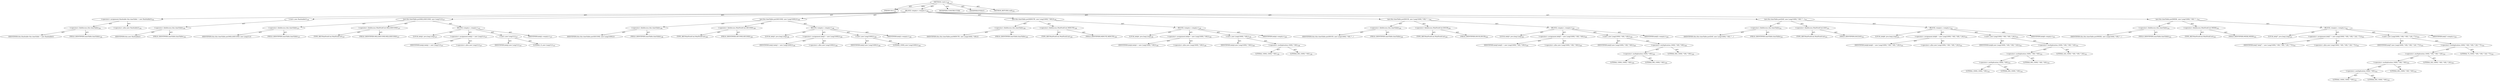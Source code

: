 digraph "&lt;init&gt;" {  
"111669149702" [label = <(METHOD,&lt;init&gt;)<SUB>196</SUB>> ]
"115964117004" [label = <(PARAM,this)<SUB>196</SUB>> ]
"25769803793" [label = <(BLOCK,&lt;empty&gt;,&lt;empty&gt;)<SUB>196</SUB>> ]
"30064771131" [label = <(&lt;operator&gt;.assignment,Hashtable this.timeTable = new Hashtable())<SUB>194</SUB>> ]
"30064771132" [label = <(&lt;operator&gt;.fieldAccess,this.timeTable)<SUB>194</SUB>> ]
"68719476782" [label = <(IDENTIFIER,this,Hashtable this.timeTable = new Hashtable())> ]
"55834574865" [label = <(FIELD_IDENTIFIER,timeTable,timeTable)<SUB>194</SUB>> ]
"30064771133" [label = <(&lt;operator&gt;.alloc,new Hashtable())<SUB>194</SUB>> ]
"30064771134" [label = <(&lt;init&gt;,new Hashtable())<SUB>194</SUB>> ]
"30064771135" [label = <(&lt;operator&gt;.fieldAccess,this.timeTable)<SUB>194</SUB>> ]
"68719476783" [label = <(IDENTIFIER,this,new Hashtable())> ]
"55834574866" [label = <(FIELD_IDENTIFIER,timeTable,timeTable)<SUB>194</SUB>> ]
"30064771136" [label = <(put,this.timeTable.put(MILLISECOND, new Long(1L)))<SUB>197</SUB>> ]
"30064771137" [label = <(&lt;operator&gt;.fieldAccess,this.timeTable)<SUB>197</SUB>> ]
"68719476784" [label = <(IDENTIFIER,this,this.timeTable.put(MILLISECOND, new Long(1L)))> ]
"55834574867" [label = <(FIELD_IDENTIFIER,timeTable,timeTable)<SUB>197</SUB>> ]
"30064771138" [label = <(&lt;operator&gt;.fieldAccess,WaitFor$Unit.MILLISECOND)<SUB>197</SUB>> ]
"180388626433" [label = <(TYPE_REF,WaitFor$Unit,WaitFor$Unit)<SUB>197</SUB>> ]
"55834574868" [label = <(FIELD_IDENTIFIER,MILLISECOND,MILLISECOND)<SUB>197</SUB>> ]
"25769803794" [label = <(BLOCK,&lt;empty&gt;,&lt;empty&gt;)<SUB>197</SUB>> ]
"94489280519" [label = <(LOCAL,$obj2: java.lang.Long)<SUB>197</SUB>> ]
"30064771139" [label = <(&lt;operator&gt;.assignment,$obj2 = new Long(1L))<SUB>197</SUB>> ]
"68719476785" [label = <(IDENTIFIER,$obj2,$obj2 = new Long(1L))<SUB>197</SUB>> ]
"30064771140" [label = <(&lt;operator&gt;.alloc,new Long(1L))<SUB>197</SUB>> ]
"30064771141" [label = <(&lt;init&gt;,new Long(1L))<SUB>197</SUB>> ]
"68719476786" [label = <(IDENTIFIER,$obj2,new Long(1L))<SUB>197</SUB>> ]
"90194313224" [label = <(LITERAL,1L,new Long(1L))<SUB>197</SUB>> ]
"68719476787" [label = <(IDENTIFIER,$obj2,&lt;empty&gt;)<SUB>197</SUB>> ]
"30064771142" [label = <(put,this.timeTable.put(SECOND, new Long(1000L)))<SUB>198</SUB>> ]
"30064771143" [label = <(&lt;operator&gt;.fieldAccess,this.timeTable)<SUB>198</SUB>> ]
"68719476788" [label = <(IDENTIFIER,this,this.timeTable.put(SECOND, new Long(1000L)))> ]
"55834574869" [label = <(FIELD_IDENTIFIER,timeTable,timeTable)<SUB>198</SUB>> ]
"30064771144" [label = <(&lt;operator&gt;.fieldAccess,WaitFor$Unit.SECOND)<SUB>198</SUB>> ]
"180388626434" [label = <(TYPE_REF,WaitFor$Unit,WaitFor$Unit)<SUB>198</SUB>> ]
"55834574870" [label = <(FIELD_IDENTIFIER,SECOND,SECOND)<SUB>198</SUB>> ]
"25769803795" [label = <(BLOCK,&lt;empty&gt;,&lt;empty&gt;)<SUB>198</SUB>> ]
"94489280520" [label = <(LOCAL,$obj3: java.lang.Long)<SUB>198</SUB>> ]
"30064771145" [label = <(&lt;operator&gt;.assignment,$obj3 = new Long(1000L))<SUB>198</SUB>> ]
"68719476789" [label = <(IDENTIFIER,$obj3,$obj3 = new Long(1000L))<SUB>198</SUB>> ]
"30064771146" [label = <(&lt;operator&gt;.alloc,new Long(1000L))<SUB>198</SUB>> ]
"30064771147" [label = <(&lt;init&gt;,new Long(1000L))<SUB>198</SUB>> ]
"68719476790" [label = <(IDENTIFIER,$obj3,new Long(1000L))<SUB>198</SUB>> ]
"90194313225" [label = <(LITERAL,1000L,new Long(1000L))<SUB>198</SUB>> ]
"68719476791" [label = <(IDENTIFIER,$obj3,&lt;empty&gt;)<SUB>198</SUB>> ]
"30064771148" [label = <(put,this.timeTable.put(MINUTE, new Long(1000L * 60L)))<SUB>199</SUB>> ]
"30064771149" [label = <(&lt;operator&gt;.fieldAccess,this.timeTable)<SUB>199</SUB>> ]
"68719476792" [label = <(IDENTIFIER,this,this.timeTable.put(MINUTE, new Long(1000L * 60L)))> ]
"55834574871" [label = <(FIELD_IDENTIFIER,timeTable,timeTable)<SUB>199</SUB>> ]
"30064771150" [label = <(&lt;operator&gt;.fieldAccess,WaitFor$Unit.MINUTE)<SUB>199</SUB>> ]
"180388626435" [label = <(TYPE_REF,WaitFor$Unit,WaitFor$Unit)<SUB>199</SUB>> ]
"55834574872" [label = <(FIELD_IDENTIFIER,MINUTE,MINUTE)<SUB>199</SUB>> ]
"25769803796" [label = <(BLOCK,&lt;empty&gt;,&lt;empty&gt;)<SUB>199</SUB>> ]
"94489280521" [label = <(LOCAL,$obj4: java.lang.Long)<SUB>199</SUB>> ]
"30064771151" [label = <(&lt;operator&gt;.assignment,$obj4 = new Long(1000L * 60L))<SUB>199</SUB>> ]
"68719476793" [label = <(IDENTIFIER,$obj4,$obj4 = new Long(1000L * 60L))<SUB>199</SUB>> ]
"30064771152" [label = <(&lt;operator&gt;.alloc,new Long(1000L * 60L))<SUB>199</SUB>> ]
"30064771153" [label = <(&lt;init&gt;,new Long(1000L * 60L))<SUB>199</SUB>> ]
"68719476794" [label = <(IDENTIFIER,$obj4,new Long(1000L * 60L))<SUB>199</SUB>> ]
"30064771154" [label = <(&lt;operator&gt;.multiplication,1000L * 60L)<SUB>199</SUB>> ]
"90194313226" [label = <(LITERAL,1000L,1000L * 60L)<SUB>199</SUB>> ]
"90194313227" [label = <(LITERAL,60L,1000L * 60L)<SUB>199</SUB>> ]
"68719476795" [label = <(IDENTIFIER,$obj4,&lt;empty&gt;)<SUB>199</SUB>> ]
"30064771155" [label = <(put,this.timeTable.put(HOUR, new Long(1000L * 60L *...)<SUB>200</SUB>> ]
"30064771156" [label = <(&lt;operator&gt;.fieldAccess,this.timeTable)<SUB>200</SUB>> ]
"68719476796" [label = <(IDENTIFIER,this,this.timeTable.put(HOUR, new Long(1000L * 60L *...)> ]
"55834574873" [label = <(FIELD_IDENTIFIER,timeTable,timeTable)<SUB>200</SUB>> ]
"30064771157" [label = <(&lt;operator&gt;.fieldAccess,WaitFor$Unit.HOUR)<SUB>200</SUB>> ]
"180388626436" [label = <(TYPE_REF,WaitFor$Unit,WaitFor$Unit)<SUB>200</SUB>> ]
"55834574874" [label = <(FIELD_IDENTIFIER,HOUR,HOUR)<SUB>200</SUB>> ]
"25769803797" [label = <(BLOCK,&lt;empty&gt;,&lt;empty&gt;)<SUB>200</SUB>> ]
"94489280522" [label = <(LOCAL,$obj5: java.lang.Long)<SUB>200</SUB>> ]
"30064771158" [label = <(&lt;operator&gt;.assignment,$obj5 = new Long(1000L * 60L * 60L))<SUB>200</SUB>> ]
"68719476797" [label = <(IDENTIFIER,$obj5,$obj5 = new Long(1000L * 60L * 60L))<SUB>200</SUB>> ]
"30064771159" [label = <(&lt;operator&gt;.alloc,new Long(1000L * 60L * 60L))<SUB>200</SUB>> ]
"30064771160" [label = <(&lt;init&gt;,new Long(1000L * 60L * 60L))<SUB>200</SUB>> ]
"68719476798" [label = <(IDENTIFIER,$obj5,new Long(1000L * 60L * 60L))<SUB>200</SUB>> ]
"30064771161" [label = <(&lt;operator&gt;.multiplication,1000L * 60L * 60L)<SUB>200</SUB>> ]
"30064771162" [label = <(&lt;operator&gt;.multiplication,1000L * 60L)<SUB>200</SUB>> ]
"90194313228" [label = <(LITERAL,1000L,1000L * 60L)<SUB>200</SUB>> ]
"90194313229" [label = <(LITERAL,60L,1000L * 60L)<SUB>200</SUB>> ]
"90194313230" [label = <(LITERAL,60L,1000L * 60L * 60L)<SUB>200</SUB>> ]
"68719476799" [label = <(IDENTIFIER,$obj5,&lt;empty&gt;)<SUB>200</SUB>> ]
"30064771163" [label = <(put,this.timeTable.put(DAY, new Long(1000L * 60L * ...)<SUB>201</SUB>> ]
"30064771164" [label = <(&lt;operator&gt;.fieldAccess,this.timeTable)<SUB>201</SUB>> ]
"68719476800" [label = <(IDENTIFIER,this,this.timeTable.put(DAY, new Long(1000L * 60L * ...)> ]
"55834574875" [label = <(FIELD_IDENTIFIER,timeTable,timeTable)<SUB>201</SUB>> ]
"30064771165" [label = <(&lt;operator&gt;.fieldAccess,WaitFor$Unit.DAY)<SUB>201</SUB>> ]
"180388626437" [label = <(TYPE_REF,WaitFor$Unit,WaitFor$Unit)<SUB>201</SUB>> ]
"55834574876" [label = <(FIELD_IDENTIFIER,DAY,DAY)<SUB>201</SUB>> ]
"25769803798" [label = <(BLOCK,&lt;empty&gt;,&lt;empty&gt;)<SUB>201</SUB>> ]
"94489280523" [label = <(LOCAL,$obj6: java.lang.Long)<SUB>201</SUB>> ]
"30064771166" [label = <(&lt;operator&gt;.assignment,$obj6 = new Long(1000L * 60L * 60L * 24L))<SUB>201</SUB>> ]
"68719476801" [label = <(IDENTIFIER,$obj6,$obj6 = new Long(1000L * 60L * 60L * 24L))<SUB>201</SUB>> ]
"30064771167" [label = <(&lt;operator&gt;.alloc,new Long(1000L * 60L * 60L * 24L))<SUB>201</SUB>> ]
"30064771168" [label = <(&lt;init&gt;,new Long(1000L * 60L * 60L * 24L))<SUB>201</SUB>> ]
"68719476802" [label = <(IDENTIFIER,$obj6,new Long(1000L * 60L * 60L * 24L))<SUB>201</SUB>> ]
"30064771169" [label = <(&lt;operator&gt;.multiplication,1000L * 60L * 60L * 24L)<SUB>201</SUB>> ]
"30064771170" [label = <(&lt;operator&gt;.multiplication,1000L * 60L * 60L)<SUB>201</SUB>> ]
"30064771171" [label = <(&lt;operator&gt;.multiplication,1000L * 60L)<SUB>201</SUB>> ]
"90194313231" [label = <(LITERAL,1000L,1000L * 60L)<SUB>201</SUB>> ]
"90194313232" [label = <(LITERAL,60L,1000L * 60L)<SUB>201</SUB>> ]
"90194313233" [label = <(LITERAL,60L,1000L * 60L * 60L)<SUB>201</SUB>> ]
"90194313234" [label = <(LITERAL,24L,1000L * 60L * 60L * 24L)<SUB>201</SUB>> ]
"68719476803" [label = <(IDENTIFIER,$obj6,&lt;empty&gt;)<SUB>201</SUB>> ]
"30064771172" [label = <(put,this.timeTable.put(WEEK, new Long(1000L * 60L *...)<SUB>202</SUB>> ]
"30064771173" [label = <(&lt;operator&gt;.fieldAccess,this.timeTable)<SUB>202</SUB>> ]
"68719476804" [label = <(IDENTIFIER,this,this.timeTable.put(WEEK, new Long(1000L * 60L *...)> ]
"55834574877" [label = <(FIELD_IDENTIFIER,timeTable,timeTable)<SUB>202</SUB>> ]
"30064771174" [label = <(&lt;operator&gt;.fieldAccess,WaitFor$Unit.WEEK)<SUB>202</SUB>> ]
"180388626438" [label = <(TYPE_REF,WaitFor$Unit,WaitFor$Unit)<SUB>202</SUB>> ]
"55834574878" [label = <(FIELD_IDENTIFIER,WEEK,WEEK)<SUB>202</SUB>> ]
"25769803799" [label = <(BLOCK,&lt;empty&gt;,&lt;empty&gt;)<SUB>202</SUB>> ]
"94489280524" [label = <(LOCAL,$obj7: java.lang.Long)<SUB>202</SUB>> ]
"30064771175" [label = <(&lt;operator&gt;.assignment,$obj7 = new Long(1000L * 60L * 60L * 24L * 7L))<SUB>202</SUB>> ]
"68719476805" [label = <(IDENTIFIER,$obj7,$obj7 = new Long(1000L * 60L * 60L * 24L * 7L))<SUB>202</SUB>> ]
"30064771176" [label = <(&lt;operator&gt;.alloc,new Long(1000L * 60L * 60L * 24L * 7L))<SUB>202</SUB>> ]
"30064771177" [label = <(&lt;init&gt;,new Long(1000L * 60L * 60L * 24L * 7L))<SUB>202</SUB>> ]
"68719476806" [label = <(IDENTIFIER,$obj7,new Long(1000L * 60L * 60L * 24L * 7L))<SUB>202</SUB>> ]
"30064771178" [label = <(&lt;operator&gt;.multiplication,1000L * 60L * 60L * 24L * 7L)<SUB>202</SUB>> ]
"30064771179" [label = <(&lt;operator&gt;.multiplication,1000L * 60L * 60L * 24L)<SUB>202</SUB>> ]
"30064771180" [label = <(&lt;operator&gt;.multiplication,1000L * 60L * 60L)<SUB>202</SUB>> ]
"30064771181" [label = <(&lt;operator&gt;.multiplication,1000L * 60L)<SUB>202</SUB>> ]
"90194313235" [label = <(LITERAL,1000L,1000L * 60L)<SUB>202</SUB>> ]
"90194313236" [label = <(LITERAL,60L,1000L * 60L)<SUB>202</SUB>> ]
"90194313237" [label = <(LITERAL,60L,1000L * 60L * 60L)<SUB>202</SUB>> ]
"90194313238" [label = <(LITERAL,24L,1000L * 60L * 60L * 24L)<SUB>202</SUB>> ]
"90194313239" [label = <(LITERAL,7L,1000L * 60L * 60L * 24L * 7L)<SUB>202</SUB>> ]
"68719476807" [label = <(IDENTIFIER,$obj7,&lt;empty&gt;)<SUB>202</SUB>> ]
"133143986208" [label = <(MODIFIER,CONSTRUCTOR)> ]
"133143986209" [label = <(MODIFIER,PUBLIC)> ]
"128849018886" [label = <(METHOD_RETURN,void)<SUB>203</SUB>> ]
  "111669149702" -> "115964117004"  [ label = "AST: "] 
  "111669149702" -> "25769803793"  [ label = "AST: "] 
  "111669149702" -> "133143986208"  [ label = "AST: "] 
  "111669149702" -> "133143986209"  [ label = "AST: "] 
  "111669149702" -> "128849018886"  [ label = "AST: "] 
  "25769803793" -> "30064771131"  [ label = "AST: "] 
  "25769803793" -> "30064771134"  [ label = "AST: "] 
  "25769803793" -> "30064771136"  [ label = "AST: "] 
  "25769803793" -> "30064771142"  [ label = "AST: "] 
  "25769803793" -> "30064771148"  [ label = "AST: "] 
  "25769803793" -> "30064771155"  [ label = "AST: "] 
  "25769803793" -> "30064771163"  [ label = "AST: "] 
  "25769803793" -> "30064771172"  [ label = "AST: "] 
  "30064771131" -> "30064771132"  [ label = "AST: "] 
  "30064771131" -> "30064771133"  [ label = "AST: "] 
  "30064771132" -> "68719476782"  [ label = "AST: "] 
  "30064771132" -> "55834574865"  [ label = "AST: "] 
  "30064771134" -> "30064771135"  [ label = "AST: "] 
  "30064771135" -> "68719476783"  [ label = "AST: "] 
  "30064771135" -> "55834574866"  [ label = "AST: "] 
  "30064771136" -> "30064771137"  [ label = "AST: "] 
  "30064771136" -> "30064771138"  [ label = "AST: "] 
  "30064771136" -> "25769803794"  [ label = "AST: "] 
  "30064771137" -> "68719476784"  [ label = "AST: "] 
  "30064771137" -> "55834574867"  [ label = "AST: "] 
  "30064771138" -> "180388626433"  [ label = "AST: "] 
  "30064771138" -> "55834574868"  [ label = "AST: "] 
  "25769803794" -> "94489280519"  [ label = "AST: "] 
  "25769803794" -> "30064771139"  [ label = "AST: "] 
  "25769803794" -> "30064771141"  [ label = "AST: "] 
  "25769803794" -> "68719476787"  [ label = "AST: "] 
  "30064771139" -> "68719476785"  [ label = "AST: "] 
  "30064771139" -> "30064771140"  [ label = "AST: "] 
  "30064771141" -> "68719476786"  [ label = "AST: "] 
  "30064771141" -> "90194313224"  [ label = "AST: "] 
  "30064771142" -> "30064771143"  [ label = "AST: "] 
  "30064771142" -> "30064771144"  [ label = "AST: "] 
  "30064771142" -> "25769803795"  [ label = "AST: "] 
  "30064771143" -> "68719476788"  [ label = "AST: "] 
  "30064771143" -> "55834574869"  [ label = "AST: "] 
  "30064771144" -> "180388626434"  [ label = "AST: "] 
  "30064771144" -> "55834574870"  [ label = "AST: "] 
  "25769803795" -> "94489280520"  [ label = "AST: "] 
  "25769803795" -> "30064771145"  [ label = "AST: "] 
  "25769803795" -> "30064771147"  [ label = "AST: "] 
  "25769803795" -> "68719476791"  [ label = "AST: "] 
  "30064771145" -> "68719476789"  [ label = "AST: "] 
  "30064771145" -> "30064771146"  [ label = "AST: "] 
  "30064771147" -> "68719476790"  [ label = "AST: "] 
  "30064771147" -> "90194313225"  [ label = "AST: "] 
  "30064771148" -> "30064771149"  [ label = "AST: "] 
  "30064771148" -> "30064771150"  [ label = "AST: "] 
  "30064771148" -> "25769803796"  [ label = "AST: "] 
  "30064771149" -> "68719476792"  [ label = "AST: "] 
  "30064771149" -> "55834574871"  [ label = "AST: "] 
  "30064771150" -> "180388626435"  [ label = "AST: "] 
  "30064771150" -> "55834574872"  [ label = "AST: "] 
  "25769803796" -> "94489280521"  [ label = "AST: "] 
  "25769803796" -> "30064771151"  [ label = "AST: "] 
  "25769803796" -> "30064771153"  [ label = "AST: "] 
  "25769803796" -> "68719476795"  [ label = "AST: "] 
  "30064771151" -> "68719476793"  [ label = "AST: "] 
  "30064771151" -> "30064771152"  [ label = "AST: "] 
  "30064771153" -> "68719476794"  [ label = "AST: "] 
  "30064771153" -> "30064771154"  [ label = "AST: "] 
  "30064771154" -> "90194313226"  [ label = "AST: "] 
  "30064771154" -> "90194313227"  [ label = "AST: "] 
  "30064771155" -> "30064771156"  [ label = "AST: "] 
  "30064771155" -> "30064771157"  [ label = "AST: "] 
  "30064771155" -> "25769803797"  [ label = "AST: "] 
  "30064771156" -> "68719476796"  [ label = "AST: "] 
  "30064771156" -> "55834574873"  [ label = "AST: "] 
  "30064771157" -> "180388626436"  [ label = "AST: "] 
  "30064771157" -> "55834574874"  [ label = "AST: "] 
  "25769803797" -> "94489280522"  [ label = "AST: "] 
  "25769803797" -> "30064771158"  [ label = "AST: "] 
  "25769803797" -> "30064771160"  [ label = "AST: "] 
  "25769803797" -> "68719476799"  [ label = "AST: "] 
  "30064771158" -> "68719476797"  [ label = "AST: "] 
  "30064771158" -> "30064771159"  [ label = "AST: "] 
  "30064771160" -> "68719476798"  [ label = "AST: "] 
  "30064771160" -> "30064771161"  [ label = "AST: "] 
  "30064771161" -> "30064771162"  [ label = "AST: "] 
  "30064771161" -> "90194313230"  [ label = "AST: "] 
  "30064771162" -> "90194313228"  [ label = "AST: "] 
  "30064771162" -> "90194313229"  [ label = "AST: "] 
  "30064771163" -> "30064771164"  [ label = "AST: "] 
  "30064771163" -> "30064771165"  [ label = "AST: "] 
  "30064771163" -> "25769803798"  [ label = "AST: "] 
  "30064771164" -> "68719476800"  [ label = "AST: "] 
  "30064771164" -> "55834574875"  [ label = "AST: "] 
  "30064771165" -> "180388626437"  [ label = "AST: "] 
  "30064771165" -> "55834574876"  [ label = "AST: "] 
  "25769803798" -> "94489280523"  [ label = "AST: "] 
  "25769803798" -> "30064771166"  [ label = "AST: "] 
  "25769803798" -> "30064771168"  [ label = "AST: "] 
  "25769803798" -> "68719476803"  [ label = "AST: "] 
  "30064771166" -> "68719476801"  [ label = "AST: "] 
  "30064771166" -> "30064771167"  [ label = "AST: "] 
  "30064771168" -> "68719476802"  [ label = "AST: "] 
  "30064771168" -> "30064771169"  [ label = "AST: "] 
  "30064771169" -> "30064771170"  [ label = "AST: "] 
  "30064771169" -> "90194313234"  [ label = "AST: "] 
  "30064771170" -> "30064771171"  [ label = "AST: "] 
  "30064771170" -> "90194313233"  [ label = "AST: "] 
  "30064771171" -> "90194313231"  [ label = "AST: "] 
  "30064771171" -> "90194313232"  [ label = "AST: "] 
  "30064771172" -> "30064771173"  [ label = "AST: "] 
  "30064771172" -> "30064771174"  [ label = "AST: "] 
  "30064771172" -> "25769803799"  [ label = "AST: "] 
  "30064771173" -> "68719476804"  [ label = "AST: "] 
  "30064771173" -> "55834574877"  [ label = "AST: "] 
  "30064771174" -> "180388626438"  [ label = "AST: "] 
  "30064771174" -> "55834574878"  [ label = "AST: "] 
  "25769803799" -> "94489280524"  [ label = "AST: "] 
  "25769803799" -> "30064771175"  [ label = "AST: "] 
  "25769803799" -> "30064771177"  [ label = "AST: "] 
  "25769803799" -> "68719476807"  [ label = "AST: "] 
  "30064771175" -> "68719476805"  [ label = "AST: "] 
  "30064771175" -> "30064771176"  [ label = "AST: "] 
  "30064771177" -> "68719476806"  [ label = "AST: "] 
  "30064771177" -> "30064771178"  [ label = "AST: "] 
  "30064771178" -> "30064771179"  [ label = "AST: "] 
  "30064771178" -> "90194313239"  [ label = "AST: "] 
  "30064771179" -> "30064771180"  [ label = "AST: "] 
  "30064771179" -> "90194313238"  [ label = "AST: "] 
  "30064771180" -> "30064771181"  [ label = "AST: "] 
  "30064771180" -> "90194313237"  [ label = "AST: "] 
  "30064771181" -> "90194313235"  [ label = "AST: "] 
  "30064771181" -> "90194313236"  [ label = "AST: "] 
  "111669149702" -> "115964117004"  [ label = "DDG: "] 
}
